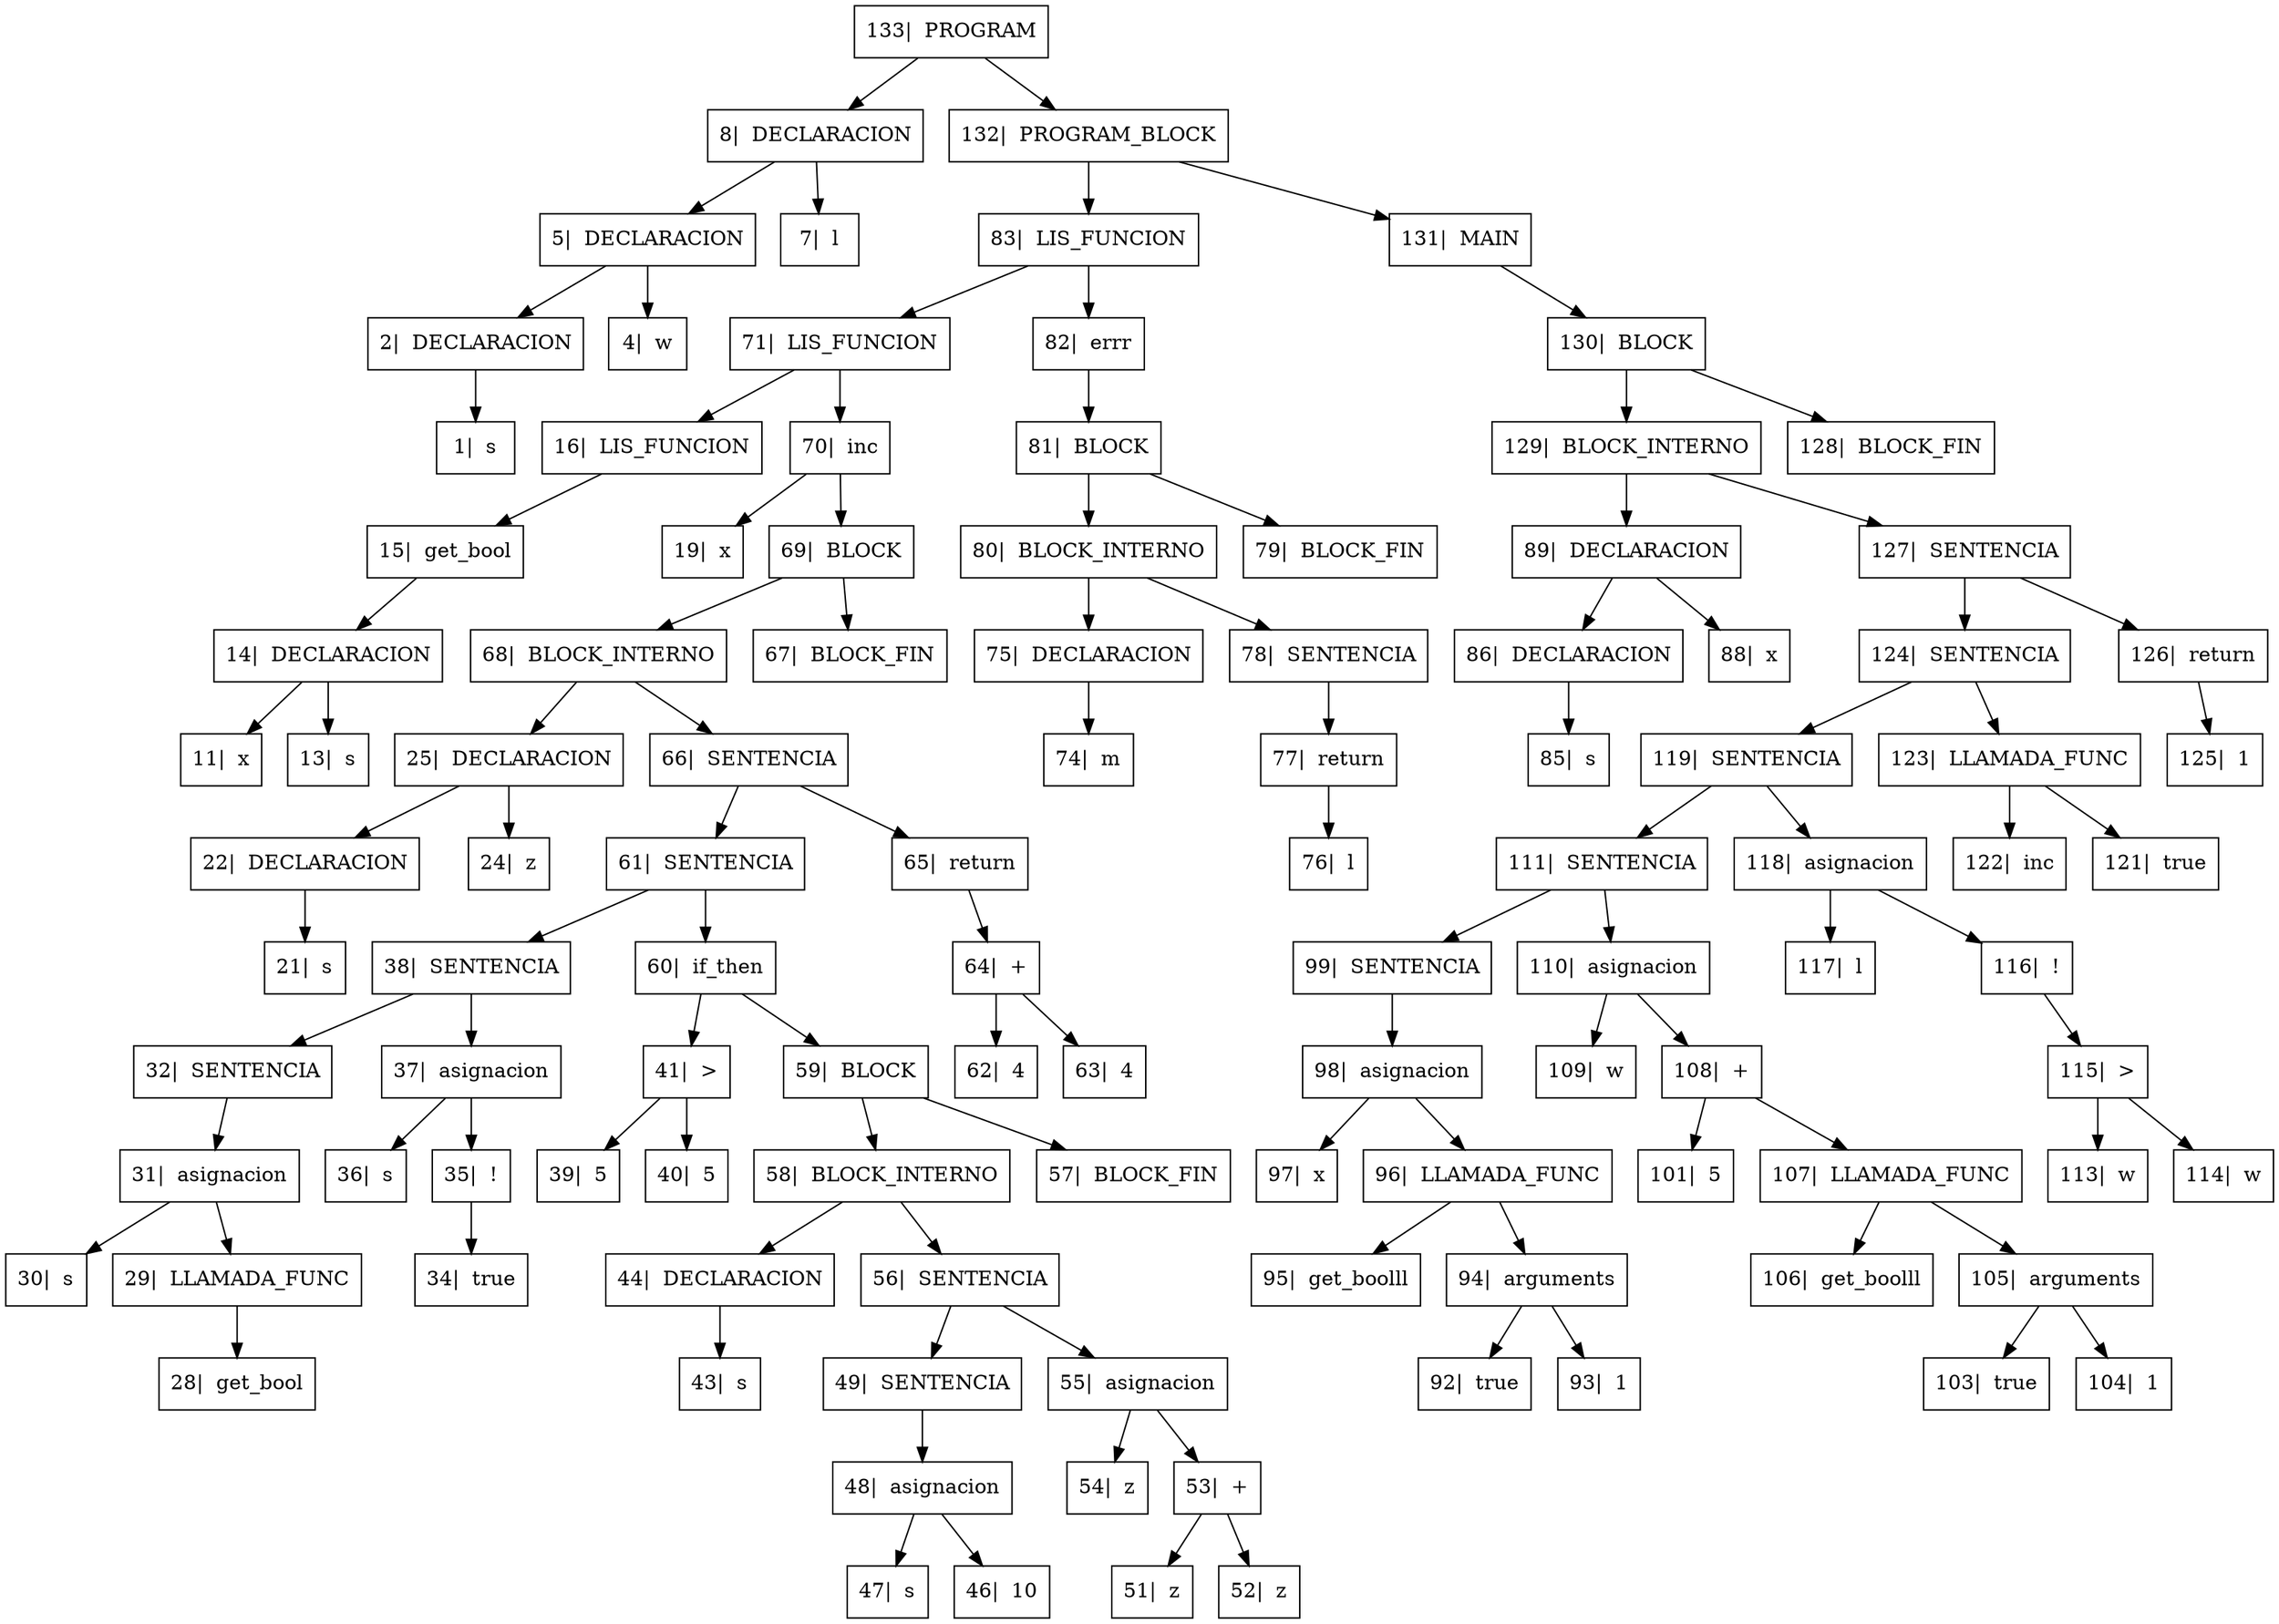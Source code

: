 digraph{

rankdir=TB;

node[shape=box];
"133|  PROGRAM" -> "8|  DECLARACION", "132|  PROGRAM_BLOCK";
"8|  DECLARACION" -> "5|  DECLARACION", "7|  l";
"5|  DECLARACION" -> "2|  DECLARACION", "4|  w";
"2|  DECLARACION" -> "1|  s" ;
"132|  PROGRAM_BLOCK" -> "83|  LIS_FUNCION", "131|  MAIN";
"83|  LIS_FUNCION" -> "71|  LIS_FUNCION", "82|  errr";
"71|  LIS_FUNCION" -> "16|  LIS_FUNCION", "70|  inc";
"16|  LIS_FUNCION" -> "15|  get_bool" ;
"15|  get_bool" -> "14|  DECLARACION" ;
"14|  DECLARACION" -> "11|  x", "13|  s";
"70|  inc" -> "19|  x", "69|  BLOCK";
"69|  BLOCK" -> "68|  BLOCK_INTERNO", "67|  BLOCK_FIN";
"68|  BLOCK_INTERNO" -> "25|  DECLARACION", "66|  SENTENCIA";
"25|  DECLARACION" -> "22|  DECLARACION", "24|  z";
"22|  DECLARACION" -> "21|  s" ;
"66|  SENTENCIA" -> "61|  SENTENCIA", "65|  return";
"61|  SENTENCIA" -> "38|  SENTENCIA", "60|  if_then";
"38|  SENTENCIA" -> "32|  SENTENCIA", "37|  asignacion";
"32|  SENTENCIA" -> "31|  asignacion" ;
"31|  asignacion" -> "30|  s", "29|  LLAMADA_FUNC";
"29|  LLAMADA_FUNC" -> "28|  get_bool" ;
"37|  asignacion" -> "36|  s", "35|  !";
"35|  !" -> "34|  true" ;
"60|  if_then" -> "41|  >", "59|  BLOCK";
"41|  >" -> "39|  5", "40|  5";
"59|  BLOCK" -> "58|  BLOCK_INTERNO", "57|  BLOCK_FIN";
"58|  BLOCK_INTERNO" -> "44|  DECLARACION", "56|  SENTENCIA";
"44|  DECLARACION" -> "43|  s" ;
"56|  SENTENCIA" -> "49|  SENTENCIA", "55|  asignacion";
"49|  SENTENCIA" -> "48|  asignacion" ;
"48|  asignacion" -> "47|  s", "46|  10";
"55|  asignacion" -> "54|  z", "53|  +";
"53|  +" -> "51|  z", "52|  z";
"65|  return" -> "64|  +" ;
"64|  +" -> "62|  4", "63|  4";
"82|  errr" -> "81|  BLOCK" ;
"81|  BLOCK" -> "80|  BLOCK_INTERNO", "79|  BLOCK_FIN";
"80|  BLOCK_INTERNO" -> "75|  DECLARACION", "78|  SENTENCIA";
"75|  DECLARACION" -> "74|  m" ;
"78|  SENTENCIA" -> "77|  return" ;
"77|  return" -> "76|  l" ;
"131|  MAIN" -> "130|  BLOCK" ;
"130|  BLOCK" -> "129|  BLOCK_INTERNO", "128|  BLOCK_FIN";
"129|  BLOCK_INTERNO" -> "89|  DECLARACION", "127|  SENTENCIA";
"89|  DECLARACION" -> "86|  DECLARACION", "88|  x";
"86|  DECLARACION" -> "85|  s" ;
"127|  SENTENCIA" -> "124|  SENTENCIA", "126|  return";
"124|  SENTENCIA" -> "119|  SENTENCIA", "123|  LLAMADA_FUNC";
"119|  SENTENCIA" -> "111|  SENTENCIA", "118|  asignacion";
"111|  SENTENCIA" -> "99|  SENTENCIA", "110|  asignacion";
"99|  SENTENCIA" -> "98|  asignacion" ;
"98|  asignacion" -> "97|  x", "96|  LLAMADA_FUNC";
"96|  LLAMADA_FUNC" -> "95|  get_boolll", "94|  arguments";
"94|  arguments" -> "92|  true", "93|  1";
"110|  asignacion" -> "109|  w", "108|  +";
"108|  +" -> "101|  5", "107|  LLAMADA_FUNC";
"107|  LLAMADA_FUNC" -> "106|  get_boolll", "105|  arguments";
"105|  arguments" -> "103|  true", "104|  1";
"118|  asignacion" -> "117|  l", "116|  !";
"116|  !" -> "115|  >" ;
"115|  >" -> "113|  w", "114|  w";
"123|  LLAMADA_FUNC" -> "122|  inc", "121|  true";
"126|  return" -> "125|  1" ;
}
